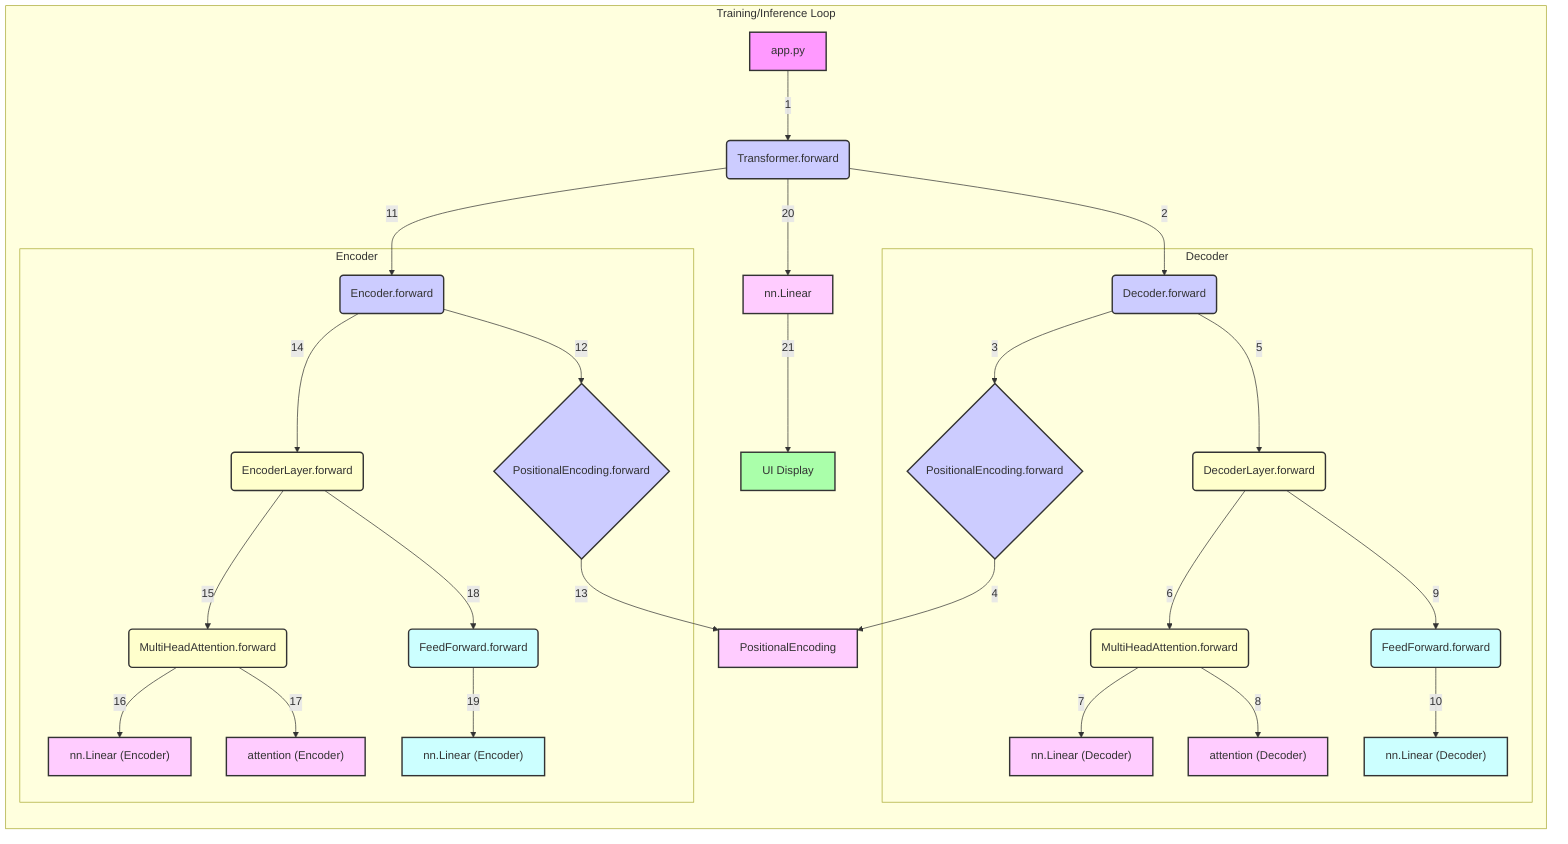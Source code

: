 graph LR
    subgraph Training/Inference Loop
    A[app.py] -- 1 --> B(Transformer.forward)
    B -- 2 --> L(Decoder.forward)
    B -- 11 --> C(Encoder.forward)

    subgraph Decoder
    L -- 3 --> M{PositionalEncoding.forward}
    L -- 5 --> N(DecoderLayer.forward)
    N -- 6 --> O(MultiHeadAttention.forward)
    O -- 7 --> I2["nn.Linear (Decoder)"]
    O -- 8 --> J2["attention (Decoder)"]
    N -- 9 --> P(FeedForward.forward)
    P -- 10 --> H2["nn.Linear (Decoder)"]
    end

    subgraph Encoder
    C -- 12 --> D{PositionalEncoding.forward}
    C -- 14 --> E(EncoderLayer.forward)
    E -- 15 --> F(MultiHeadAttention.forward)
    F -- 16 --> I1["nn.Linear (Encoder)"]
    F -- 17 --> J1["attention (Encoder)"]
    E -- 18 --> G(FeedForward.forward)
    G -- 19 --> H1["nn.Linear (Encoder)"]
    end

    M -- 4 --> K[PositionalEncoding]
    D -- 13 --> K

    B -- 20 --> Q[nn.Linear]
    Q -- 21 --> R[UI Display]

    end

    style A fill:#f9f,stroke:#333,stroke-width:2px
    style B fill:#ccf,stroke:#333,stroke-width:2px
    style C fill:#ccf,stroke:#333,stroke-width:2px
    style D fill:#ccf,stroke:#333,stroke-width:2px
    style E fill:#ffc,stroke:#333,stroke-width:2px
    style F fill:#ffc,stroke:#333,stroke-width:2px
    style G fill:#cff,stroke:#333,stroke-width:2px
    style H1 fill:#cff,stroke:#333,stroke-width:2px
    style H2 fill:#cff,stroke:#333,stroke-width:2px
    style I1 fill:#fcf,stroke:#333,stroke-width:2px
    style I2 fill:#fcf,stroke:#333,stroke-width:2px
    style J1 fill:#fcf,stroke:#333,stroke-width:2px
    style J2 fill:#fcf,stroke:#333,stroke-width:2px
    style K fill:#fcf,stroke:#333,stroke-width:2px
    style L fill:#ccf,stroke:#333,stroke-width:2px
    style M fill:#ccf,stroke:#333,stroke-width:2px
    style N fill:#ffc,stroke:#333,stroke-width:2px
    style O fill:#ffc,stroke:#333,stroke-width:2px
    style P fill:#cff,stroke:#333,stroke-width:2px
    style Q fill:#fcf,stroke:#333,stroke-width:2px
    style R fill:#afa,stroke:#333,stroke-width:2px